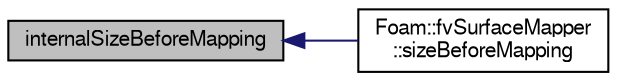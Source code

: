digraph "internalSizeBeforeMapping"
{
  bgcolor="transparent";
  edge [fontname="FreeSans",fontsize="10",labelfontname="FreeSans",labelfontsize="10"];
  node [fontname="FreeSans",fontsize="10",shape=record];
  rankdir="LR";
  Node20 [label="internalSizeBeforeMapping",height=0.2,width=0.4,color="black", fillcolor="grey75", style="filled", fontcolor="black"];
  Node20 -> Node21 [dir="back",color="midnightblue",fontsize="10",style="solid",fontname="FreeSans"];
  Node21 [label="Foam::fvSurfaceMapper\l::sizeBeforeMapping",height=0.2,width=0.4,color="black",URL="$a22786.html#a10580c42a6fa6c2e786bc8b29f254469",tooltip="Return size of field before mapping. "];
}
